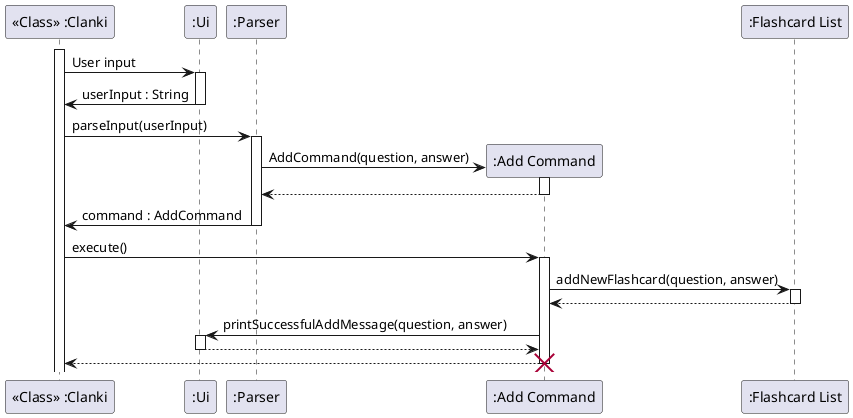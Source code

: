 @startuml
'https://plantuml.com/sequence-diagram

participant "<<Class>> :Clanki" as Main
participant ":Ui" as Ui
participant ":Parser" as Parser
participant ":Add Command" as AddCommand
participant ":Flashcard List" as FlashcardList

activate Main
Main -> Ui : User input
activate Ui

Ui -> Main : userInput : String
deactivate Ui

Main -> Parser : parseInput(userInput)
activate Parser

create AddCommand
Parser -> AddCommand : AddCommand(question, answer)
activate AddCommand

AddCommand --> Parser
deactivate AddCommand

Parser -> Main : command : AddCommand
deactivate Parser

Main -> AddCommand : execute()
activate AddCommand

AddCommand -> FlashcardList : addNewFlashcard(question, answer)
activate FlashcardList

FlashcardList --> AddCommand
deactivate FlashcardList

AddCommand -> Ui : printSuccessfulAddMessage(question, answer)
activate Ui


Ui --> AddCommand
deactivate Ui

AddCommand --> Main
deactivate AddCommand
destroy AddCommand



@enduml